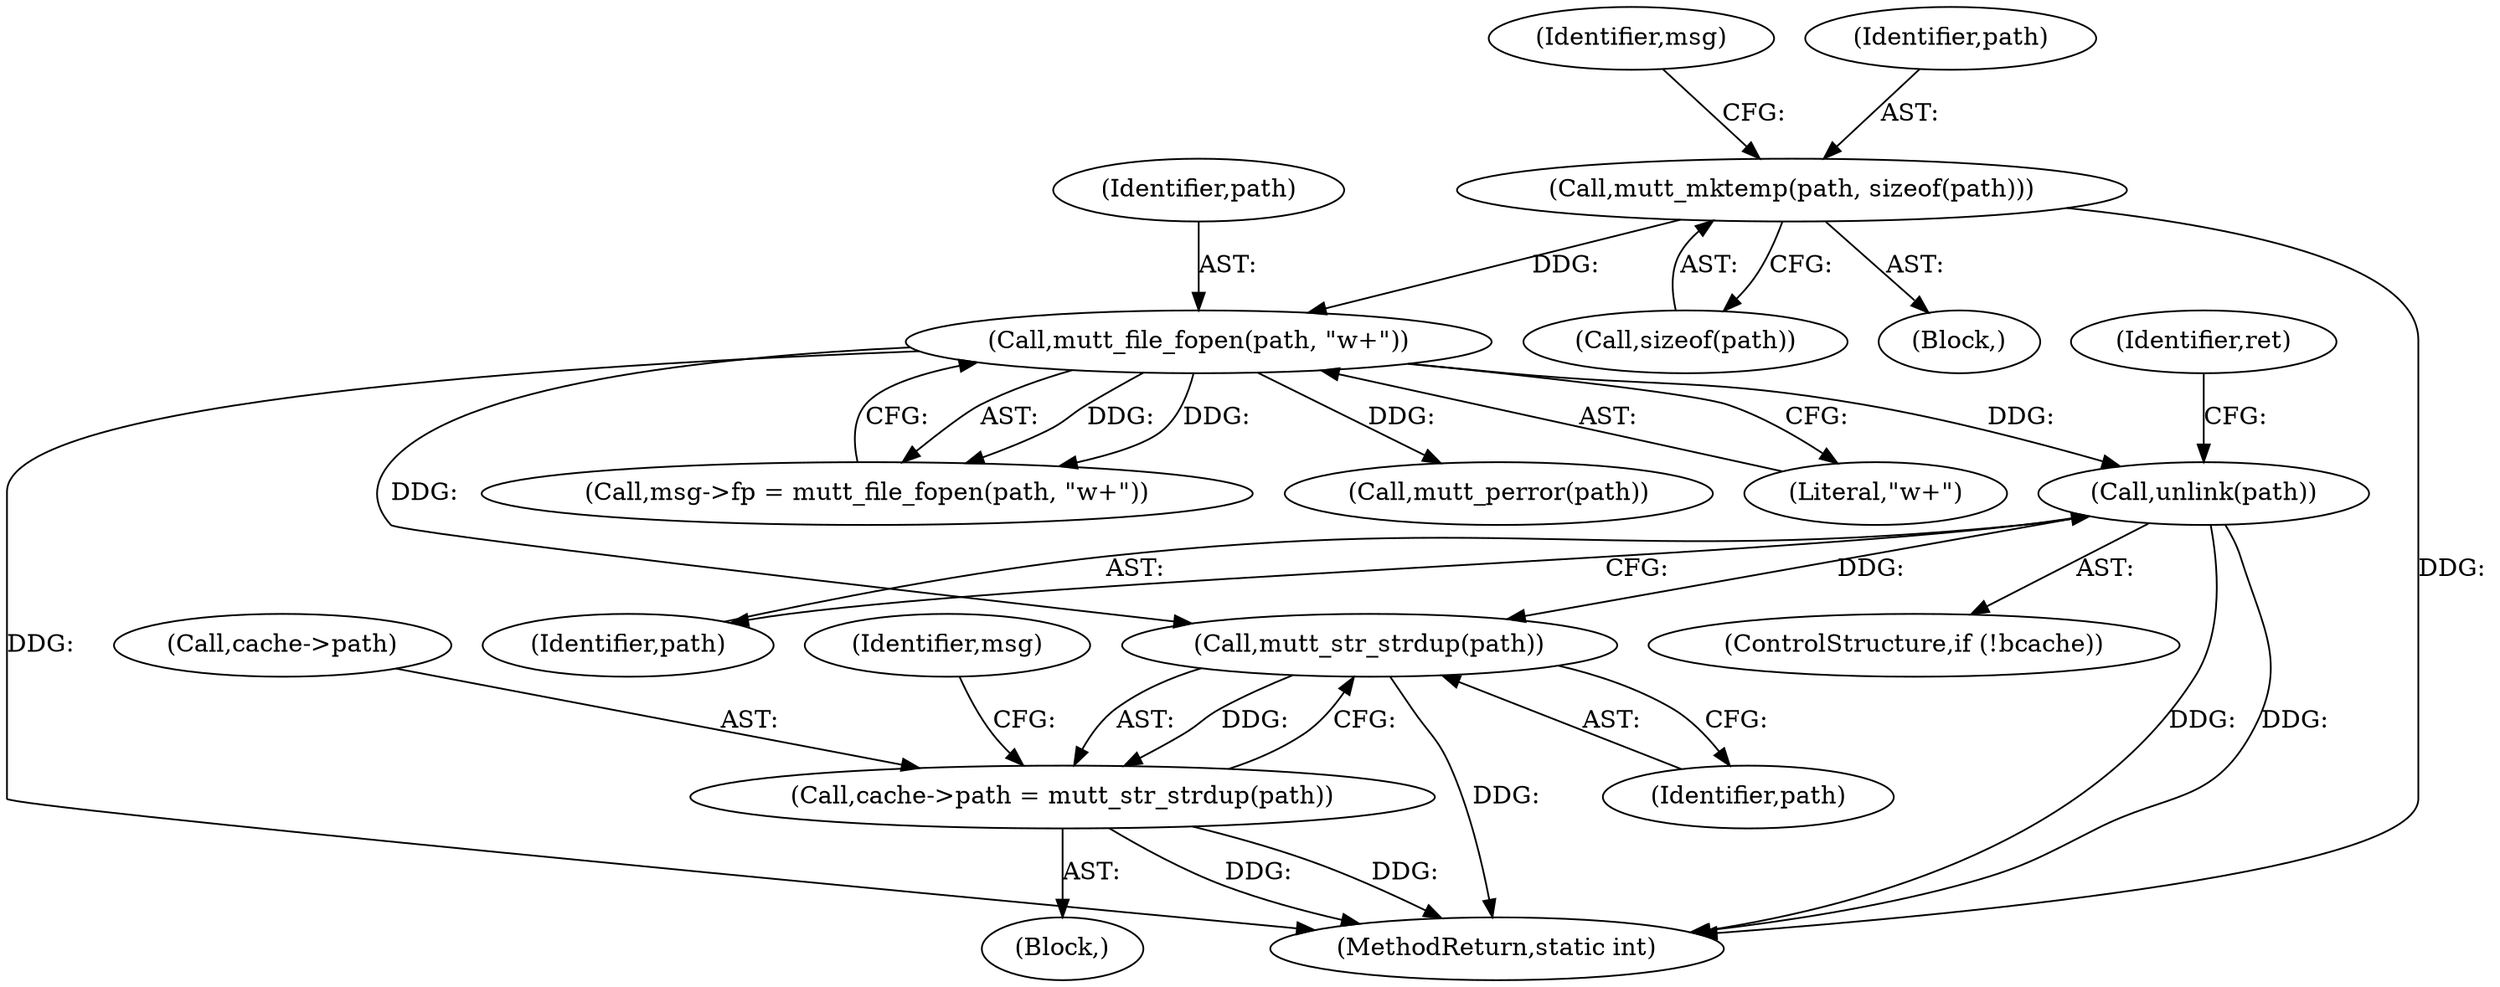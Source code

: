 digraph "0_neomutt_9bfab35522301794483f8f9ed60820bdec9be59e_2@API" {
"1000342" [label="(Call,unlink(path))"];
"1000295" [label="(Call,mutt_file_fopen(path, \"w+\"))"];
"1000287" [label="(Call,mutt_mktemp(path, sizeof(path)))"];
"1000392" [label="(Call,mutt_str_strdup(path))"];
"1000388" [label="(Call,cache->path = mutt_str_strdup(path))"];
"1000287" [label="(Call,mutt_mktemp(path, sizeof(path)))"];
"1000380" [label="(Block,)"];
"1000296" [label="(Identifier,path)"];
"1000293" [label="(Identifier,msg)"];
"1000342" [label="(Call,unlink(path))"];
"1000346" [label="(Identifier,ret)"];
"1000538" [label="(MethodReturn,static int)"];
"1000389" [label="(Call,cache->path)"];
"1000288" [label="(Identifier,path)"];
"1000388" [label="(Call,cache->path = mutt_str_strdup(path))"];
"1000295" [label="(Call,mutt_file_fopen(path, \"w+\"))"];
"1000289" [label="(Call,sizeof(path))"];
"1000396" [label="(Identifier,msg)"];
"1000392" [label="(Call,mutt_str_strdup(path))"];
"1000291" [label="(Call,msg->fp = mutt_file_fopen(path, \"w+\"))"];
"1000343" [label="(Identifier,path)"];
"1000393" [label="(Identifier,path)"];
"1000304" [label="(Call,mutt_perror(path))"];
"1000283" [label="(Block,)"];
"1000297" [label="(Literal,\"w+\")"];
"1000339" [label="(ControlStructure,if (!bcache))"];
"1000342" -> "1000339"  [label="AST: "];
"1000342" -> "1000343"  [label="CFG: "];
"1000343" -> "1000342"  [label="AST: "];
"1000346" -> "1000342"  [label="CFG: "];
"1000342" -> "1000538"  [label="DDG: "];
"1000342" -> "1000538"  [label="DDG: "];
"1000295" -> "1000342"  [label="DDG: "];
"1000342" -> "1000392"  [label="DDG: "];
"1000295" -> "1000291"  [label="AST: "];
"1000295" -> "1000297"  [label="CFG: "];
"1000296" -> "1000295"  [label="AST: "];
"1000297" -> "1000295"  [label="AST: "];
"1000291" -> "1000295"  [label="CFG: "];
"1000295" -> "1000538"  [label="DDG: "];
"1000295" -> "1000291"  [label="DDG: "];
"1000295" -> "1000291"  [label="DDG: "];
"1000287" -> "1000295"  [label="DDG: "];
"1000295" -> "1000304"  [label="DDG: "];
"1000295" -> "1000392"  [label="DDG: "];
"1000287" -> "1000283"  [label="AST: "];
"1000287" -> "1000289"  [label="CFG: "];
"1000288" -> "1000287"  [label="AST: "];
"1000289" -> "1000287"  [label="AST: "];
"1000293" -> "1000287"  [label="CFG: "];
"1000287" -> "1000538"  [label="DDG: "];
"1000392" -> "1000388"  [label="AST: "];
"1000392" -> "1000393"  [label="CFG: "];
"1000393" -> "1000392"  [label="AST: "];
"1000388" -> "1000392"  [label="CFG: "];
"1000392" -> "1000538"  [label="DDG: "];
"1000392" -> "1000388"  [label="DDG: "];
"1000388" -> "1000380"  [label="AST: "];
"1000389" -> "1000388"  [label="AST: "];
"1000396" -> "1000388"  [label="CFG: "];
"1000388" -> "1000538"  [label="DDG: "];
"1000388" -> "1000538"  [label="DDG: "];
}
